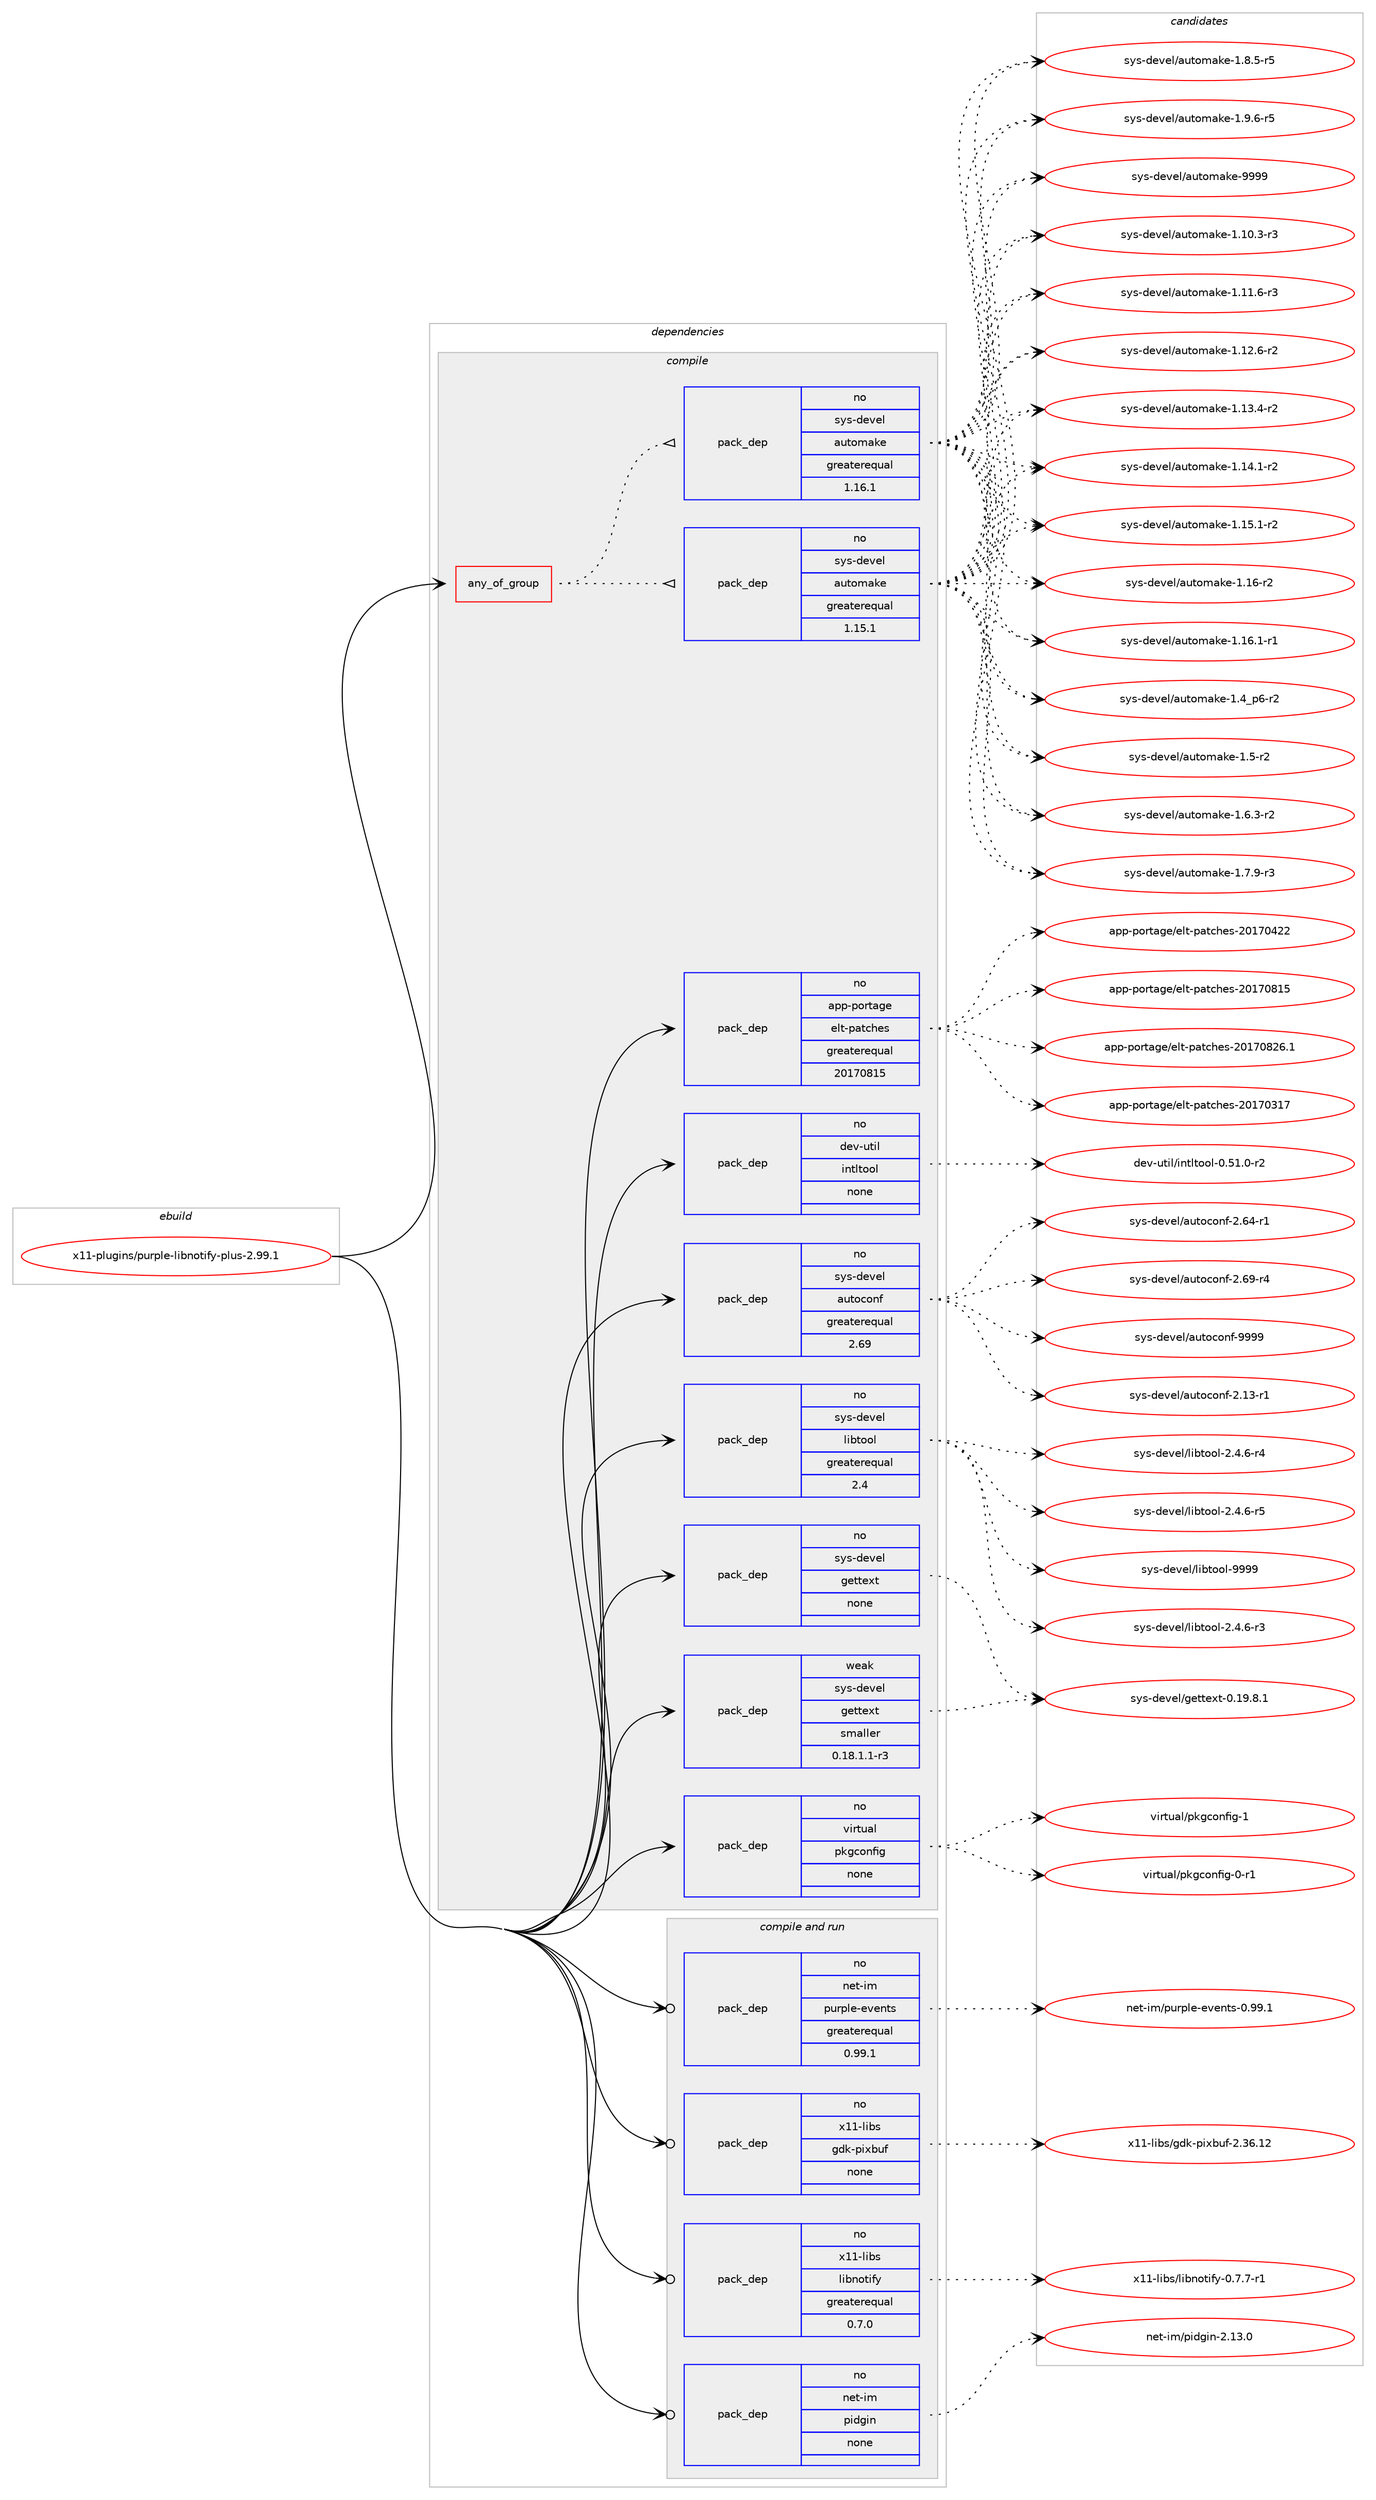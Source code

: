 digraph prolog {

# *************
# Graph options
# *************

newrank=true;
concentrate=true;
compound=true;
graph [rankdir=LR,fontname=Helvetica,fontsize=10,ranksep=1.5];#, ranksep=2.5, nodesep=0.2];
edge  [arrowhead=vee];
node  [fontname=Helvetica,fontsize=10];

# **********
# The ebuild
# **********

subgraph cluster_leftcol {
color=gray;
rank=same;
label=<<i>ebuild</i>>;
id [label="x11-plugins/purple-libnotify-plus-2.99.1", color=red, width=4, href="../x11-plugins/purple-libnotify-plus-2.99.1.svg"];
}

# ****************
# The dependencies
# ****************

subgraph cluster_midcol {
color=gray;
label=<<i>dependencies</i>>;
subgraph cluster_compile {
fillcolor="#eeeeee";
style=filled;
label=<<i>compile</i>>;
subgraph any28775 {
dependency1767076 [label=<<TABLE BORDER="0" CELLBORDER="1" CELLSPACING="0" CELLPADDING="4"><TR><TD CELLPADDING="10">any_of_group</TD></TR></TABLE>>, shape=none, color=red];subgraph pack1270308 {
dependency1767077 [label=<<TABLE BORDER="0" CELLBORDER="1" CELLSPACING="0" CELLPADDING="4" WIDTH="220"><TR><TD ROWSPAN="6" CELLPADDING="30">pack_dep</TD></TR><TR><TD WIDTH="110">no</TD></TR><TR><TD>sys-devel</TD></TR><TR><TD>automake</TD></TR><TR><TD>greaterequal</TD></TR><TR><TD>1.16.1</TD></TR></TABLE>>, shape=none, color=blue];
}
dependency1767076:e -> dependency1767077:w [weight=20,style="dotted",arrowhead="oinv"];
subgraph pack1270309 {
dependency1767078 [label=<<TABLE BORDER="0" CELLBORDER="1" CELLSPACING="0" CELLPADDING="4" WIDTH="220"><TR><TD ROWSPAN="6" CELLPADDING="30">pack_dep</TD></TR><TR><TD WIDTH="110">no</TD></TR><TR><TD>sys-devel</TD></TR><TR><TD>automake</TD></TR><TR><TD>greaterequal</TD></TR><TR><TD>1.15.1</TD></TR></TABLE>>, shape=none, color=blue];
}
dependency1767076:e -> dependency1767078:w [weight=20,style="dotted",arrowhead="oinv"];
}
id:e -> dependency1767076:w [weight=20,style="solid",arrowhead="vee"];
subgraph pack1270310 {
dependency1767079 [label=<<TABLE BORDER="0" CELLBORDER="1" CELLSPACING="0" CELLPADDING="4" WIDTH="220"><TR><TD ROWSPAN="6" CELLPADDING="30">pack_dep</TD></TR><TR><TD WIDTH="110">no</TD></TR><TR><TD>app-portage</TD></TR><TR><TD>elt-patches</TD></TR><TR><TD>greaterequal</TD></TR><TR><TD>20170815</TD></TR></TABLE>>, shape=none, color=blue];
}
id:e -> dependency1767079:w [weight=20,style="solid",arrowhead="vee"];
subgraph pack1270311 {
dependency1767080 [label=<<TABLE BORDER="0" CELLBORDER="1" CELLSPACING="0" CELLPADDING="4" WIDTH="220"><TR><TD ROWSPAN="6" CELLPADDING="30">pack_dep</TD></TR><TR><TD WIDTH="110">no</TD></TR><TR><TD>dev-util</TD></TR><TR><TD>intltool</TD></TR><TR><TD>none</TD></TR><TR><TD></TD></TR></TABLE>>, shape=none, color=blue];
}
id:e -> dependency1767080:w [weight=20,style="solid",arrowhead="vee"];
subgraph pack1270312 {
dependency1767081 [label=<<TABLE BORDER="0" CELLBORDER="1" CELLSPACING="0" CELLPADDING="4" WIDTH="220"><TR><TD ROWSPAN="6" CELLPADDING="30">pack_dep</TD></TR><TR><TD WIDTH="110">no</TD></TR><TR><TD>sys-devel</TD></TR><TR><TD>autoconf</TD></TR><TR><TD>greaterequal</TD></TR><TR><TD>2.69</TD></TR></TABLE>>, shape=none, color=blue];
}
id:e -> dependency1767081:w [weight=20,style="solid",arrowhead="vee"];
subgraph pack1270313 {
dependency1767082 [label=<<TABLE BORDER="0" CELLBORDER="1" CELLSPACING="0" CELLPADDING="4" WIDTH="220"><TR><TD ROWSPAN="6" CELLPADDING="30">pack_dep</TD></TR><TR><TD WIDTH="110">no</TD></TR><TR><TD>sys-devel</TD></TR><TR><TD>gettext</TD></TR><TR><TD>none</TD></TR><TR><TD></TD></TR></TABLE>>, shape=none, color=blue];
}
id:e -> dependency1767082:w [weight=20,style="solid",arrowhead="vee"];
subgraph pack1270314 {
dependency1767083 [label=<<TABLE BORDER="0" CELLBORDER="1" CELLSPACING="0" CELLPADDING="4" WIDTH="220"><TR><TD ROWSPAN="6" CELLPADDING="30">pack_dep</TD></TR><TR><TD WIDTH="110">no</TD></TR><TR><TD>sys-devel</TD></TR><TR><TD>libtool</TD></TR><TR><TD>greaterequal</TD></TR><TR><TD>2.4</TD></TR></TABLE>>, shape=none, color=blue];
}
id:e -> dependency1767083:w [weight=20,style="solid",arrowhead="vee"];
subgraph pack1270315 {
dependency1767084 [label=<<TABLE BORDER="0" CELLBORDER="1" CELLSPACING="0" CELLPADDING="4" WIDTH="220"><TR><TD ROWSPAN="6" CELLPADDING="30">pack_dep</TD></TR><TR><TD WIDTH="110">no</TD></TR><TR><TD>virtual</TD></TR><TR><TD>pkgconfig</TD></TR><TR><TD>none</TD></TR><TR><TD></TD></TR></TABLE>>, shape=none, color=blue];
}
id:e -> dependency1767084:w [weight=20,style="solid",arrowhead="vee"];
subgraph pack1270316 {
dependency1767085 [label=<<TABLE BORDER="0" CELLBORDER="1" CELLSPACING="0" CELLPADDING="4" WIDTH="220"><TR><TD ROWSPAN="6" CELLPADDING="30">pack_dep</TD></TR><TR><TD WIDTH="110">weak</TD></TR><TR><TD>sys-devel</TD></TR><TR><TD>gettext</TD></TR><TR><TD>smaller</TD></TR><TR><TD>0.18.1.1-r3</TD></TR></TABLE>>, shape=none, color=blue];
}
id:e -> dependency1767085:w [weight=20,style="solid",arrowhead="vee"];
}
subgraph cluster_compileandrun {
fillcolor="#eeeeee";
style=filled;
label=<<i>compile and run</i>>;
subgraph pack1270317 {
dependency1767086 [label=<<TABLE BORDER="0" CELLBORDER="1" CELLSPACING="0" CELLPADDING="4" WIDTH="220"><TR><TD ROWSPAN="6" CELLPADDING="30">pack_dep</TD></TR><TR><TD WIDTH="110">no</TD></TR><TR><TD>net-im</TD></TR><TR><TD>pidgin</TD></TR><TR><TD>none</TD></TR><TR><TD></TD></TR></TABLE>>, shape=none, color=blue];
}
id:e -> dependency1767086:w [weight=20,style="solid",arrowhead="odotvee"];
subgraph pack1270318 {
dependency1767087 [label=<<TABLE BORDER="0" CELLBORDER="1" CELLSPACING="0" CELLPADDING="4" WIDTH="220"><TR><TD ROWSPAN="6" CELLPADDING="30">pack_dep</TD></TR><TR><TD WIDTH="110">no</TD></TR><TR><TD>net-im</TD></TR><TR><TD>purple-events</TD></TR><TR><TD>greaterequal</TD></TR><TR><TD>0.99.1</TD></TR></TABLE>>, shape=none, color=blue];
}
id:e -> dependency1767087:w [weight=20,style="solid",arrowhead="odotvee"];
subgraph pack1270319 {
dependency1767088 [label=<<TABLE BORDER="0" CELLBORDER="1" CELLSPACING="0" CELLPADDING="4" WIDTH="220"><TR><TD ROWSPAN="6" CELLPADDING="30">pack_dep</TD></TR><TR><TD WIDTH="110">no</TD></TR><TR><TD>x11-libs</TD></TR><TR><TD>gdk-pixbuf</TD></TR><TR><TD>none</TD></TR><TR><TD></TD></TR></TABLE>>, shape=none, color=blue];
}
id:e -> dependency1767088:w [weight=20,style="solid",arrowhead="odotvee"];
subgraph pack1270320 {
dependency1767089 [label=<<TABLE BORDER="0" CELLBORDER="1" CELLSPACING="0" CELLPADDING="4" WIDTH="220"><TR><TD ROWSPAN="6" CELLPADDING="30">pack_dep</TD></TR><TR><TD WIDTH="110">no</TD></TR><TR><TD>x11-libs</TD></TR><TR><TD>libnotify</TD></TR><TR><TD>greaterequal</TD></TR><TR><TD>0.7.0</TD></TR></TABLE>>, shape=none, color=blue];
}
id:e -> dependency1767089:w [weight=20,style="solid",arrowhead="odotvee"];
}
subgraph cluster_run {
fillcolor="#eeeeee";
style=filled;
label=<<i>run</i>>;
}
}

# **************
# The candidates
# **************

subgraph cluster_choices {
rank=same;
color=gray;
label=<<i>candidates</i>>;

subgraph choice1270308 {
color=black;
nodesep=1;
choice11512111545100101118101108479711711611110997107101454946494846514511451 [label="sys-devel/automake-1.10.3-r3", color=red, width=4,href="../sys-devel/automake-1.10.3-r3.svg"];
choice11512111545100101118101108479711711611110997107101454946494946544511451 [label="sys-devel/automake-1.11.6-r3", color=red, width=4,href="../sys-devel/automake-1.11.6-r3.svg"];
choice11512111545100101118101108479711711611110997107101454946495046544511450 [label="sys-devel/automake-1.12.6-r2", color=red, width=4,href="../sys-devel/automake-1.12.6-r2.svg"];
choice11512111545100101118101108479711711611110997107101454946495146524511450 [label="sys-devel/automake-1.13.4-r2", color=red, width=4,href="../sys-devel/automake-1.13.4-r2.svg"];
choice11512111545100101118101108479711711611110997107101454946495246494511450 [label="sys-devel/automake-1.14.1-r2", color=red, width=4,href="../sys-devel/automake-1.14.1-r2.svg"];
choice11512111545100101118101108479711711611110997107101454946495346494511450 [label="sys-devel/automake-1.15.1-r2", color=red, width=4,href="../sys-devel/automake-1.15.1-r2.svg"];
choice1151211154510010111810110847971171161111099710710145494649544511450 [label="sys-devel/automake-1.16-r2", color=red, width=4,href="../sys-devel/automake-1.16-r2.svg"];
choice11512111545100101118101108479711711611110997107101454946495446494511449 [label="sys-devel/automake-1.16.1-r1", color=red, width=4,href="../sys-devel/automake-1.16.1-r1.svg"];
choice115121115451001011181011084797117116111109971071014549465295112544511450 [label="sys-devel/automake-1.4_p6-r2", color=red, width=4,href="../sys-devel/automake-1.4_p6-r2.svg"];
choice11512111545100101118101108479711711611110997107101454946534511450 [label="sys-devel/automake-1.5-r2", color=red, width=4,href="../sys-devel/automake-1.5-r2.svg"];
choice115121115451001011181011084797117116111109971071014549465446514511450 [label="sys-devel/automake-1.6.3-r2", color=red, width=4,href="../sys-devel/automake-1.6.3-r2.svg"];
choice115121115451001011181011084797117116111109971071014549465546574511451 [label="sys-devel/automake-1.7.9-r3", color=red, width=4,href="../sys-devel/automake-1.7.9-r3.svg"];
choice115121115451001011181011084797117116111109971071014549465646534511453 [label="sys-devel/automake-1.8.5-r5", color=red, width=4,href="../sys-devel/automake-1.8.5-r5.svg"];
choice115121115451001011181011084797117116111109971071014549465746544511453 [label="sys-devel/automake-1.9.6-r5", color=red, width=4,href="../sys-devel/automake-1.9.6-r5.svg"];
choice115121115451001011181011084797117116111109971071014557575757 [label="sys-devel/automake-9999", color=red, width=4,href="../sys-devel/automake-9999.svg"];
dependency1767077:e -> choice11512111545100101118101108479711711611110997107101454946494846514511451:w [style=dotted,weight="100"];
dependency1767077:e -> choice11512111545100101118101108479711711611110997107101454946494946544511451:w [style=dotted,weight="100"];
dependency1767077:e -> choice11512111545100101118101108479711711611110997107101454946495046544511450:w [style=dotted,weight="100"];
dependency1767077:e -> choice11512111545100101118101108479711711611110997107101454946495146524511450:w [style=dotted,weight="100"];
dependency1767077:e -> choice11512111545100101118101108479711711611110997107101454946495246494511450:w [style=dotted,weight="100"];
dependency1767077:e -> choice11512111545100101118101108479711711611110997107101454946495346494511450:w [style=dotted,weight="100"];
dependency1767077:e -> choice1151211154510010111810110847971171161111099710710145494649544511450:w [style=dotted,weight="100"];
dependency1767077:e -> choice11512111545100101118101108479711711611110997107101454946495446494511449:w [style=dotted,weight="100"];
dependency1767077:e -> choice115121115451001011181011084797117116111109971071014549465295112544511450:w [style=dotted,weight="100"];
dependency1767077:e -> choice11512111545100101118101108479711711611110997107101454946534511450:w [style=dotted,weight="100"];
dependency1767077:e -> choice115121115451001011181011084797117116111109971071014549465446514511450:w [style=dotted,weight="100"];
dependency1767077:e -> choice115121115451001011181011084797117116111109971071014549465546574511451:w [style=dotted,weight="100"];
dependency1767077:e -> choice115121115451001011181011084797117116111109971071014549465646534511453:w [style=dotted,weight="100"];
dependency1767077:e -> choice115121115451001011181011084797117116111109971071014549465746544511453:w [style=dotted,weight="100"];
dependency1767077:e -> choice115121115451001011181011084797117116111109971071014557575757:w [style=dotted,weight="100"];
}
subgraph choice1270309 {
color=black;
nodesep=1;
choice11512111545100101118101108479711711611110997107101454946494846514511451 [label="sys-devel/automake-1.10.3-r3", color=red, width=4,href="../sys-devel/automake-1.10.3-r3.svg"];
choice11512111545100101118101108479711711611110997107101454946494946544511451 [label="sys-devel/automake-1.11.6-r3", color=red, width=4,href="../sys-devel/automake-1.11.6-r3.svg"];
choice11512111545100101118101108479711711611110997107101454946495046544511450 [label="sys-devel/automake-1.12.6-r2", color=red, width=4,href="../sys-devel/automake-1.12.6-r2.svg"];
choice11512111545100101118101108479711711611110997107101454946495146524511450 [label="sys-devel/automake-1.13.4-r2", color=red, width=4,href="../sys-devel/automake-1.13.4-r2.svg"];
choice11512111545100101118101108479711711611110997107101454946495246494511450 [label="sys-devel/automake-1.14.1-r2", color=red, width=4,href="../sys-devel/automake-1.14.1-r2.svg"];
choice11512111545100101118101108479711711611110997107101454946495346494511450 [label="sys-devel/automake-1.15.1-r2", color=red, width=4,href="../sys-devel/automake-1.15.1-r2.svg"];
choice1151211154510010111810110847971171161111099710710145494649544511450 [label="sys-devel/automake-1.16-r2", color=red, width=4,href="../sys-devel/automake-1.16-r2.svg"];
choice11512111545100101118101108479711711611110997107101454946495446494511449 [label="sys-devel/automake-1.16.1-r1", color=red, width=4,href="../sys-devel/automake-1.16.1-r1.svg"];
choice115121115451001011181011084797117116111109971071014549465295112544511450 [label="sys-devel/automake-1.4_p6-r2", color=red, width=4,href="../sys-devel/automake-1.4_p6-r2.svg"];
choice11512111545100101118101108479711711611110997107101454946534511450 [label="sys-devel/automake-1.5-r2", color=red, width=4,href="../sys-devel/automake-1.5-r2.svg"];
choice115121115451001011181011084797117116111109971071014549465446514511450 [label="sys-devel/automake-1.6.3-r2", color=red, width=4,href="../sys-devel/automake-1.6.3-r2.svg"];
choice115121115451001011181011084797117116111109971071014549465546574511451 [label="sys-devel/automake-1.7.9-r3", color=red, width=4,href="../sys-devel/automake-1.7.9-r3.svg"];
choice115121115451001011181011084797117116111109971071014549465646534511453 [label="sys-devel/automake-1.8.5-r5", color=red, width=4,href="../sys-devel/automake-1.8.5-r5.svg"];
choice115121115451001011181011084797117116111109971071014549465746544511453 [label="sys-devel/automake-1.9.6-r5", color=red, width=4,href="../sys-devel/automake-1.9.6-r5.svg"];
choice115121115451001011181011084797117116111109971071014557575757 [label="sys-devel/automake-9999", color=red, width=4,href="../sys-devel/automake-9999.svg"];
dependency1767078:e -> choice11512111545100101118101108479711711611110997107101454946494846514511451:w [style=dotted,weight="100"];
dependency1767078:e -> choice11512111545100101118101108479711711611110997107101454946494946544511451:w [style=dotted,weight="100"];
dependency1767078:e -> choice11512111545100101118101108479711711611110997107101454946495046544511450:w [style=dotted,weight="100"];
dependency1767078:e -> choice11512111545100101118101108479711711611110997107101454946495146524511450:w [style=dotted,weight="100"];
dependency1767078:e -> choice11512111545100101118101108479711711611110997107101454946495246494511450:w [style=dotted,weight="100"];
dependency1767078:e -> choice11512111545100101118101108479711711611110997107101454946495346494511450:w [style=dotted,weight="100"];
dependency1767078:e -> choice1151211154510010111810110847971171161111099710710145494649544511450:w [style=dotted,weight="100"];
dependency1767078:e -> choice11512111545100101118101108479711711611110997107101454946495446494511449:w [style=dotted,weight="100"];
dependency1767078:e -> choice115121115451001011181011084797117116111109971071014549465295112544511450:w [style=dotted,weight="100"];
dependency1767078:e -> choice11512111545100101118101108479711711611110997107101454946534511450:w [style=dotted,weight="100"];
dependency1767078:e -> choice115121115451001011181011084797117116111109971071014549465446514511450:w [style=dotted,weight="100"];
dependency1767078:e -> choice115121115451001011181011084797117116111109971071014549465546574511451:w [style=dotted,weight="100"];
dependency1767078:e -> choice115121115451001011181011084797117116111109971071014549465646534511453:w [style=dotted,weight="100"];
dependency1767078:e -> choice115121115451001011181011084797117116111109971071014549465746544511453:w [style=dotted,weight="100"];
dependency1767078:e -> choice115121115451001011181011084797117116111109971071014557575757:w [style=dotted,weight="100"];
}
subgraph choice1270310 {
color=black;
nodesep=1;
choice97112112451121111141169710310147101108116451129711699104101115455048495548514955 [label="app-portage/elt-patches-20170317", color=red, width=4,href="../app-portage/elt-patches-20170317.svg"];
choice97112112451121111141169710310147101108116451129711699104101115455048495548525050 [label="app-portage/elt-patches-20170422", color=red, width=4,href="../app-portage/elt-patches-20170422.svg"];
choice97112112451121111141169710310147101108116451129711699104101115455048495548564953 [label="app-portage/elt-patches-20170815", color=red, width=4,href="../app-portage/elt-patches-20170815.svg"];
choice971121124511211111411697103101471011081164511297116991041011154550484955485650544649 [label="app-portage/elt-patches-20170826.1", color=red, width=4,href="../app-portage/elt-patches-20170826.1.svg"];
dependency1767079:e -> choice97112112451121111141169710310147101108116451129711699104101115455048495548514955:w [style=dotted,weight="100"];
dependency1767079:e -> choice97112112451121111141169710310147101108116451129711699104101115455048495548525050:w [style=dotted,weight="100"];
dependency1767079:e -> choice97112112451121111141169710310147101108116451129711699104101115455048495548564953:w [style=dotted,weight="100"];
dependency1767079:e -> choice971121124511211111411697103101471011081164511297116991041011154550484955485650544649:w [style=dotted,weight="100"];
}
subgraph choice1270311 {
color=black;
nodesep=1;
choice1001011184511711610510847105110116108116111111108454846534946484511450 [label="dev-util/intltool-0.51.0-r2", color=red, width=4,href="../dev-util/intltool-0.51.0-r2.svg"];
dependency1767080:e -> choice1001011184511711610510847105110116108116111111108454846534946484511450:w [style=dotted,weight="100"];
}
subgraph choice1270312 {
color=black;
nodesep=1;
choice1151211154510010111810110847971171161119911111010245504649514511449 [label="sys-devel/autoconf-2.13-r1", color=red, width=4,href="../sys-devel/autoconf-2.13-r1.svg"];
choice1151211154510010111810110847971171161119911111010245504654524511449 [label="sys-devel/autoconf-2.64-r1", color=red, width=4,href="../sys-devel/autoconf-2.64-r1.svg"];
choice1151211154510010111810110847971171161119911111010245504654574511452 [label="sys-devel/autoconf-2.69-r4", color=red, width=4,href="../sys-devel/autoconf-2.69-r4.svg"];
choice115121115451001011181011084797117116111991111101024557575757 [label="sys-devel/autoconf-9999", color=red, width=4,href="../sys-devel/autoconf-9999.svg"];
dependency1767081:e -> choice1151211154510010111810110847971171161119911111010245504649514511449:w [style=dotted,weight="100"];
dependency1767081:e -> choice1151211154510010111810110847971171161119911111010245504654524511449:w [style=dotted,weight="100"];
dependency1767081:e -> choice1151211154510010111810110847971171161119911111010245504654574511452:w [style=dotted,weight="100"];
dependency1767081:e -> choice115121115451001011181011084797117116111991111101024557575757:w [style=dotted,weight="100"];
}
subgraph choice1270313 {
color=black;
nodesep=1;
choice1151211154510010111810110847103101116116101120116454846495746564649 [label="sys-devel/gettext-0.19.8.1", color=red, width=4,href="../sys-devel/gettext-0.19.8.1.svg"];
dependency1767082:e -> choice1151211154510010111810110847103101116116101120116454846495746564649:w [style=dotted,weight="100"];
}
subgraph choice1270314 {
color=black;
nodesep=1;
choice1151211154510010111810110847108105981161111111084550465246544511451 [label="sys-devel/libtool-2.4.6-r3", color=red, width=4,href="../sys-devel/libtool-2.4.6-r3.svg"];
choice1151211154510010111810110847108105981161111111084550465246544511452 [label="sys-devel/libtool-2.4.6-r4", color=red, width=4,href="../sys-devel/libtool-2.4.6-r4.svg"];
choice1151211154510010111810110847108105981161111111084550465246544511453 [label="sys-devel/libtool-2.4.6-r5", color=red, width=4,href="../sys-devel/libtool-2.4.6-r5.svg"];
choice1151211154510010111810110847108105981161111111084557575757 [label="sys-devel/libtool-9999", color=red, width=4,href="../sys-devel/libtool-9999.svg"];
dependency1767083:e -> choice1151211154510010111810110847108105981161111111084550465246544511451:w [style=dotted,weight="100"];
dependency1767083:e -> choice1151211154510010111810110847108105981161111111084550465246544511452:w [style=dotted,weight="100"];
dependency1767083:e -> choice1151211154510010111810110847108105981161111111084550465246544511453:w [style=dotted,weight="100"];
dependency1767083:e -> choice1151211154510010111810110847108105981161111111084557575757:w [style=dotted,weight="100"];
}
subgraph choice1270315 {
color=black;
nodesep=1;
choice11810511411611797108471121071039911111010210510345484511449 [label="virtual/pkgconfig-0-r1", color=red, width=4,href="../virtual/pkgconfig-0-r1.svg"];
choice1181051141161179710847112107103991111101021051034549 [label="virtual/pkgconfig-1", color=red, width=4,href="../virtual/pkgconfig-1.svg"];
dependency1767084:e -> choice11810511411611797108471121071039911111010210510345484511449:w [style=dotted,weight="100"];
dependency1767084:e -> choice1181051141161179710847112107103991111101021051034549:w [style=dotted,weight="100"];
}
subgraph choice1270316 {
color=black;
nodesep=1;
choice1151211154510010111810110847103101116116101120116454846495746564649 [label="sys-devel/gettext-0.19.8.1", color=red, width=4,href="../sys-devel/gettext-0.19.8.1.svg"];
dependency1767085:e -> choice1151211154510010111810110847103101116116101120116454846495746564649:w [style=dotted,weight="100"];
}
subgraph choice1270317 {
color=black;
nodesep=1;
choice110101116451051094711210510010310511045504649514648 [label="net-im/pidgin-2.13.0", color=red, width=4,href="../net-im/pidgin-2.13.0.svg"];
dependency1767086:e -> choice110101116451051094711210510010310511045504649514648:w [style=dotted,weight="100"];
}
subgraph choice1270318 {
color=black;
nodesep=1;
choice11010111645105109471121171141121081014510111810111011611545484657574649 [label="net-im/purple-events-0.99.1", color=red, width=4,href="../net-im/purple-events-0.99.1.svg"];
dependency1767087:e -> choice11010111645105109471121171141121081014510111810111011611545484657574649:w [style=dotted,weight="100"];
}
subgraph choice1270319 {
color=black;
nodesep=1;
choice120494945108105981154710310010745112105120981171024550465154464950 [label="x11-libs/gdk-pixbuf-2.36.12", color=red, width=4,href="../x11-libs/gdk-pixbuf-2.36.12.svg"];
dependency1767088:e -> choice120494945108105981154710310010745112105120981171024550465154464950:w [style=dotted,weight="100"];
}
subgraph choice1270320 {
color=black;
nodesep=1;
choice1204949451081059811547108105981101111161051021214548465546554511449 [label="x11-libs/libnotify-0.7.7-r1", color=red, width=4,href="../x11-libs/libnotify-0.7.7-r1.svg"];
dependency1767089:e -> choice1204949451081059811547108105981101111161051021214548465546554511449:w [style=dotted,weight="100"];
}
}

}
